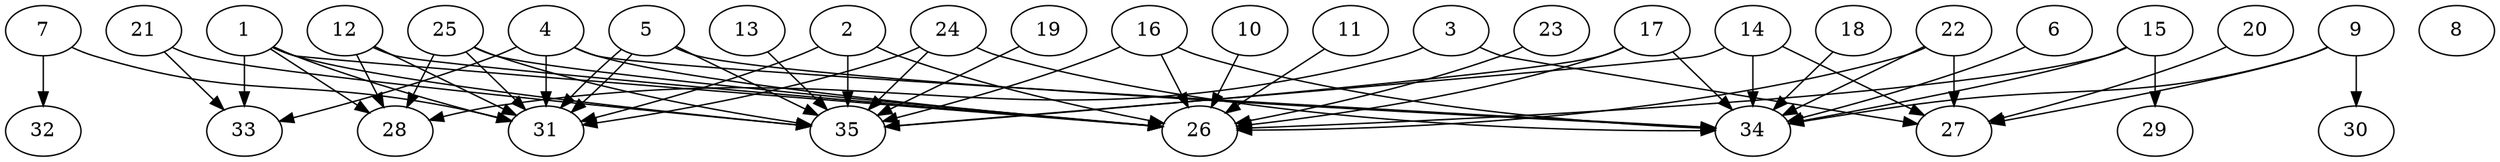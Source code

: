 // DAG automatically generated by daggen at Thu Oct  3 14:05:36 2019
// ./daggen --dot -n 35 --ccr 0.4 --fat 0.9 --regular 0.9 --density 0.5 --mindata 5242880 --maxdata 52428800 
digraph G {
  1 [size="107112960", alpha="0.08", expect_size="42845184"] 
  1 -> 26 [size ="42845184"]
  1 -> 28 [size ="42845184"]
  1 -> 31 [size ="42845184"]
  1 -> 33 [size ="42845184"]
  1 -> 35 [size ="42845184"]
  2 [size="116423680", alpha="0.03", expect_size="46569472"] 
  2 -> 26 [size ="46569472"]
  2 -> 31 [size ="46569472"]
  2 -> 35 [size ="46569472"]
  3 [size="114493440", alpha="0.17", expect_size="45797376"] 
  3 -> 27 [size ="45797376"]
  3 -> 28 [size ="45797376"]
  4 [size="119912960", alpha="0.08", expect_size="47965184"] 
  4 -> 26 [size ="47965184"]
  4 -> 31 [size ="47965184"]
  4 -> 33 [size ="47965184"]
  4 -> 34 [size ="47965184"]
  5 [size="106593280", alpha="0.06", expect_size="42637312"] 
  5 -> 31 [size ="42637312"]
  5 -> 31 [size ="42637312"]
  5 -> 34 [size ="42637312"]
  5 -> 35 [size ="42637312"]
  6 [size="16547840", alpha="0.10", expect_size="6619136"] 
  6 -> 34 [size ="6619136"]
  7 [size="101824000", alpha="0.19", expect_size="40729600"] 
  7 -> 31 [size ="40729600"]
  7 -> 32 [size ="40729600"]
  8 [size="77163520", alpha="0.12", expect_size="30865408"] 
  9 [size="89415680", alpha="0.05", expect_size="35766272"] 
  9 -> 27 [size ="35766272"]
  9 -> 30 [size ="35766272"]
  9 -> 34 [size ="35766272"]
  10 [size="19573760", alpha="0.01", expect_size="7829504"] 
  10 -> 26 [size ="7829504"]
  11 [size="112537600", alpha="0.10", expect_size="45015040"] 
  11 -> 26 [size ="45015040"]
  12 [size="41671680", alpha="0.14", expect_size="16668672"] 
  12 -> 26 [size ="16668672"]
  12 -> 28 [size ="16668672"]
  12 -> 31 [size ="16668672"]
  13 [size="59151360", alpha="0.14", expect_size="23660544"] 
  13 -> 35 [size ="23660544"]
  14 [size="38681600", alpha="0.04", expect_size="15472640"] 
  14 -> 27 [size ="15472640"]
  14 -> 34 [size ="15472640"]
  14 -> 35 [size ="15472640"]
  15 [size="87892480", alpha="0.08", expect_size="35156992"] 
  15 -> 26 [size ="35156992"]
  15 -> 29 [size ="35156992"]
  15 -> 34 [size ="35156992"]
  16 [size="123279360", alpha="0.15", expect_size="49311744"] 
  16 -> 26 [size ="49311744"]
  16 -> 34 [size ="49311744"]
  16 -> 35 [size ="49311744"]
  17 [size="65482240", alpha="0.05", expect_size="26192896"] 
  17 -> 26 [size ="26192896"]
  17 -> 34 [size ="26192896"]
  17 -> 35 [size ="26192896"]
  18 [size="58519040", alpha="0.03", expect_size="23407616"] 
  18 -> 34 [size ="23407616"]
  19 [size="129146880", alpha="0.16", expect_size="51658752"] 
  19 -> 35 [size ="51658752"]
  20 [size="40412160", alpha="0.12", expect_size="16164864"] 
  20 -> 27 [size ="16164864"]
  21 [size="44864000", alpha="0.03", expect_size="17945600"] 
  21 -> 33 [size ="17945600"]
  21 -> 35 [size ="17945600"]
  22 [size="102592000", alpha="0.13", expect_size="41036800"] 
  22 -> 26 [size ="41036800"]
  22 -> 27 [size ="41036800"]
  22 -> 34 [size ="41036800"]
  23 [size="64304640", alpha="0.19", expect_size="25721856"] 
  23 -> 26 [size ="25721856"]
  24 [size="28966400", alpha="0.04", expect_size="11586560"] 
  24 -> 31 [size ="11586560"]
  24 -> 34 [size ="11586560"]
  24 -> 35 [size ="11586560"]
  25 [size="49940480", alpha="0.04", expect_size="19976192"] 
  25 -> 26 [size ="19976192"]
  25 -> 28 [size ="19976192"]
  25 -> 31 [size ="19976192"]
  25 -> 35 [size ="19976192"]
  26 [size="94353920", alpha="0.05", expect_size="37741568"] 
  27 [size="64330240", alpha="0.01", expect_size="25732096"] 
  28 [size="92922880", alpha="0.08", expect_size="37169152"] 
  29 [size="107788800", alpha="0.08", expect_size="43115520"] 
  30 [size="83169280", alpha="0.09", expect_size="33267712"] 
  31 [size="33843200", alpha="0.07", expect_size="13537280"] 
  32 [size="53811200", alpha="0.09", expect_size="21524480"] 
  33 [size="128430080", alpha="0.20", expect_size="51372032"] 
  34 [size="123159040", alpha="0.14", expect_size="49263616"] 
  35 [size="26836480", alpha="0.02", expect_size="10734592"] 
}
